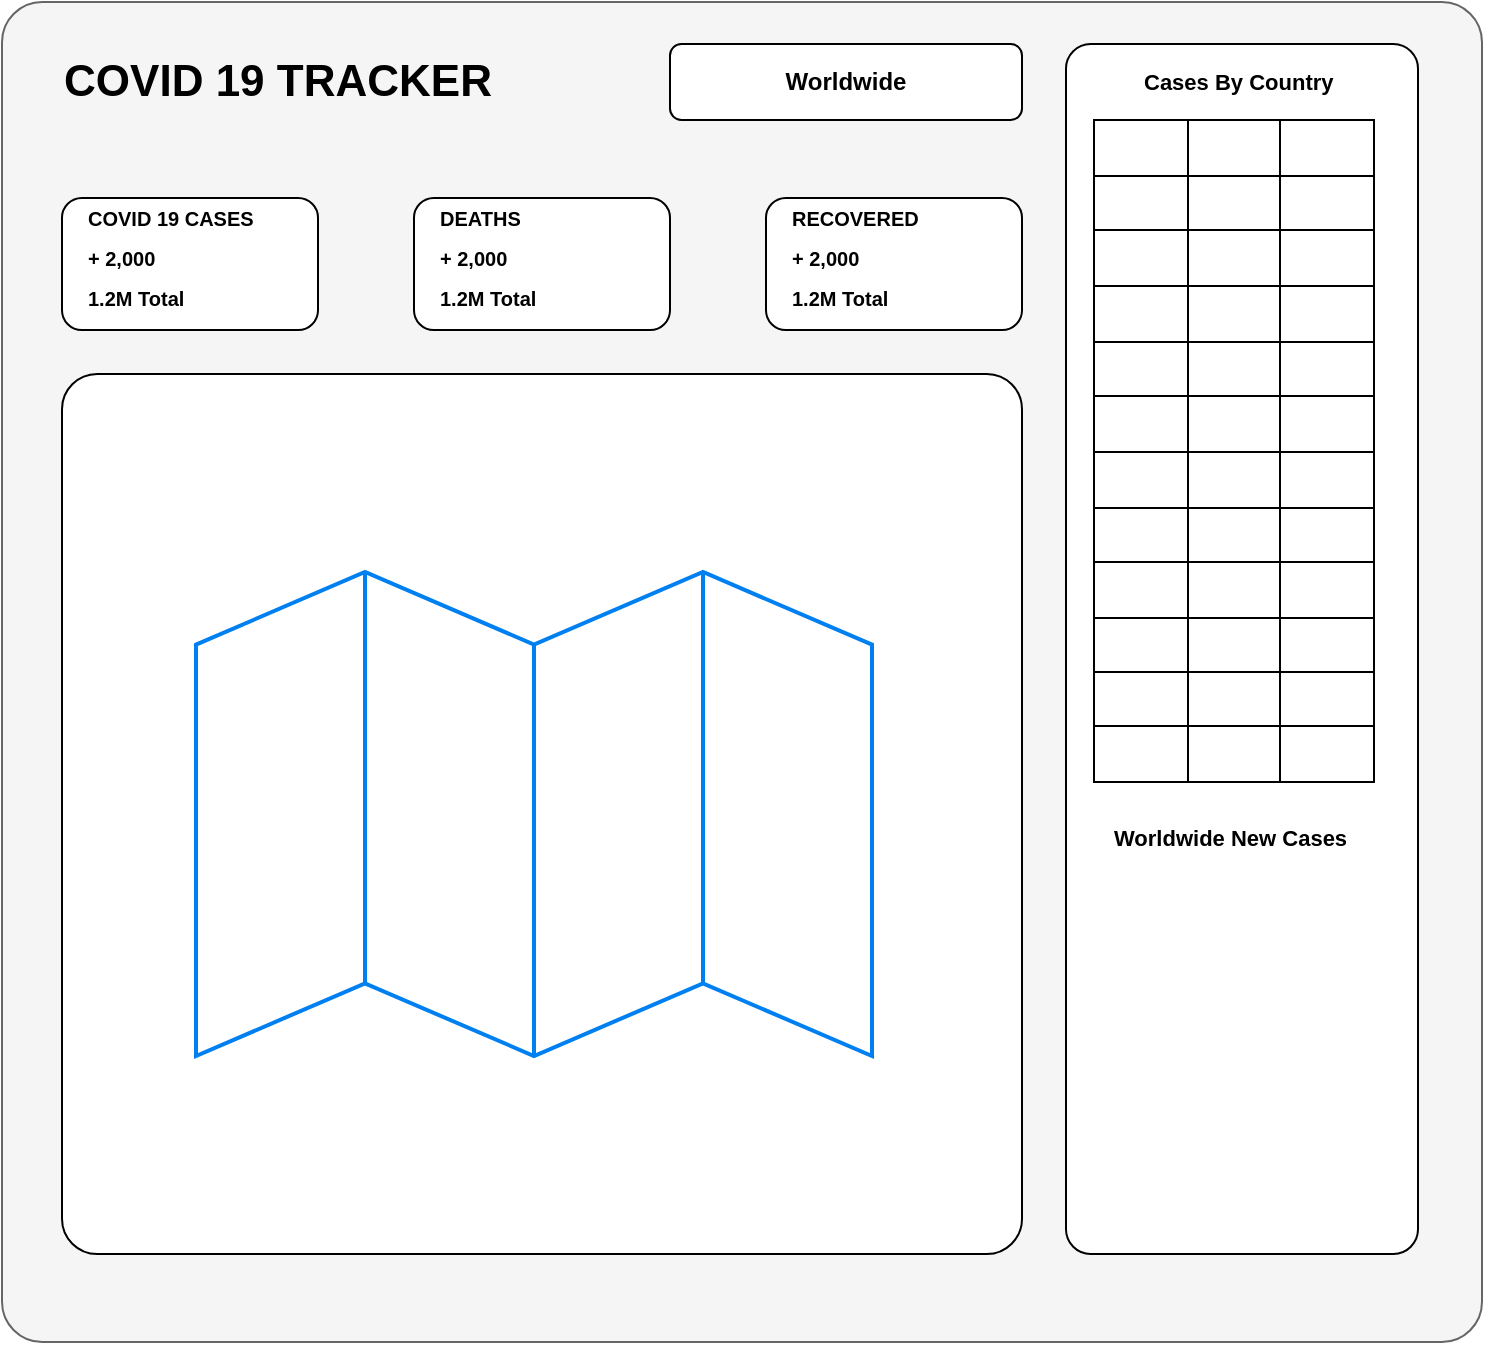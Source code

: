 <mxfile version="14.7.6" type="github">
  <diagram id="UH1svQBvka56L7ojRFq8" name="Page-1">
    <mxGraphModel dx="1824" dy="982" grid="1" gridSize="22" guides="1" tooltips="1" connect="1" arrows="1" fold="1" page="1" pageScale="1" pageWidth="827" pageHeight="1169" math="0" shadow="0">
      <root>
        <mxCell id="0" />
        <mxCell id="1" parent="0" />
        <mxCell id="-wr-d9q1bcaWO33mYSYX-2" value="" style="rounded=1;whiteSpace=wrap;html=1;arcSize=3;fillColor=#f5f5f5;strokeColor=#666666;fontColor=#333333;" vertex="1" parent="1">
          <mxGeometry x="40" y="320" width="740" height="670" as="geometry" />
        </mxCell>
        <mxCell id="-wr-d9q1bcaWO33mYSYX-3" value="&lt;font style=&quot;font-size: 22px&quot;&gt;&lt;b&gt;COVID 19 TRACKER&lt;/b&gt;&lt;/font&gt;" style="text;html=1;strokeColor=none;fillColor=none;align=center;verticalAlign=middle;whiteSpace=wrap;rounded=0;" vertex="1" parent="1">
          <mxGeometry x="70" y="350" width="216" height="20" as="geometry" />
        </mxCell>
        <mxCell id="-wr-d9q1bcaWO33mYSYX-12" value="" style="group" vertex="1" connectable="0" parent="1">
          <mxGeometry x="70" y="418" width="128" height="66" as="geometry" />
        </mxCell>
        <mxCell id="-wr-d9q1bcaWO33mYSYX-8" value="" style="rounded=1;whiteSpace=wrap;html=1;" vertex="1" parent="-wr-d9q1bcaWO33mYSYX-12">
          <mxGeometry width="128" height="66" as="geometry" />
        </mxCell>
        <mxCell id="-wr-d9q1bcaWO33mYSYX-9" value="&lt;font style=&quot;font-size: 10px&quot;&gt;&lt;b&gt;COVID 19 CASES&lt;/b&gt;&lt;/font&gt;" style="text;html=1;strokeColor=none;fillColor=none;align=left;verticalAlign=middle;whiteSpace=wrap;rounded=0;" vertex="1" parent="-wr-d9q1bcaWO33mYSYX-12">
          <mxGeometry x="11" width="106" height="20" as="geometry" />
        </mxCell>
        <mxCell id="-wr-d9q1bcaWO33mYSYX-10" value="&lt;font style=&quot;font-size: 10px&quot;&gt;&lt;b&gt;+ 2,000&lt;br&gt;&lt;/b&gt;&lt;/font&gt;" style="text;html=1;strokeColor=none;fillColor=none;align=left;verticalAlign=middle;whiteSpace=wrap;rounded=0;" vertex="1" parent="-wr-d9q1bcaWO33mYSYX-12">
          <mxGeometry x="11" y="20" width="62" height="20" as="geometry" />
        </mxCell>
        <mxCell id="-wr-d9q1bcaWO33mYSYX-11" value="&lt;font style=&quot;font-size: 10px&quot;&gt;&lt;b&gt;1.2M Total&lt;/b&gt;&lt;/font&gt;" style="text;html=1;strokeColor=none;fillColor=none;align=left;verticalAlign=middle;whiteSpace=wrap;rounded=0;" vertex="1" parent="-wr-d9q1bcaWO33mYSYX-12">
          <mxGeometry x="11" y="40" width="84" height="20" as="geometry" />
        </mxCell>
        <mxCell id="-wr-d9q1bcaWO33mYSYX-13" value="" style="group" vertex="1" connectable="0" parent="1">
          <mxGeometry x="246" y="418" width="128" height="66" as="geometry" />
        </mxCell>
        <mxCell id="-wr-d9q1bcaWO33mYSYX-14" value="" style="rounded=1;whiteSpace=wrap;html=1;" vertex="1" parent="-wr-d9q1bcaWO33mYSYX-13">
          <mxGeometry width="128" height="66" as="geometry" />
        </mxCell>
        <mxCell id="-wr-d9q1bcaWO33mYSYX-15" value="&lt;font style=&quot;font-size: 10px&quot;&gt;&lt;b&gt;DEATHS&lt;/b&gt;&lt;/font&gt;" style="text;html=1;strokeColor=none;fillColor=none;align=left;verticalAlign=middle;whiteSpace=wrap;rounded=0;" vertex="1" parent="-wr-d9q1bcaWO33mYSYX-13">
          <mxGeometry x="11" width="106" height="20" as="geometry" />
        </mxCell>
        <mxCell id="-wr-d9q1bcaWO33mYSYX-16" value="&lt;font style=&quot;font-size: 10px&quot;&gt;&lt;b&gt;+ 2,000&lt;br&gt;&lt;/b&gt;&lt;/font&gt;" style="text;html=1;strokeColor=none;fillColor=none;align=left;verticalAlign=middle;whiteSpace=wrap;rounded=0;" vertex="1" parent="-wr-d9q1bcaWO33mYSYX-13">
          <mxGeometry x="11" y="20" width="62" height="20" as="geometry" />
        </mxCell>
        <mxCell id="-wr-d9q1bcaWO33mYSYX-17" value="&lt;font style=&quot;font-size: 10px&quot;&gt;&lt;b&gt;1.2M Total&lt;/b&gt;&lt;/font&gt;" style="text;html=1;strokeColor=none;fillColor=none;align=left;verticalAlign=middle;whiteSpace=wrap;rounded=0;" vertex="1" parent="-wr-d9q1bcaWO33mYSYX-13">
          <mxGeometry x="11" y="40" width="84" height="20" as="geometry" />
        </mxCell>
        <mxCell id="-wr-d9q1bcaWO33mYSYX-18" value="" style="group" vertex="1" connectable="0" parent="1">
          <mxGeometry x="422" y="418" width="128" height="66" as="geometry" />
        </mxCell>
        <mxCell id="-wr-d9q1bcaWO33mYSYX-19" value="" style="rounded=1;whiteSpace=wrap;html=1;" vertex="1" parent="-wr-d9q1bcaWO33mYSYX-18">
          <mxGeometry width="128" height="66" as="geometry" />
        </mxCell>
        <mxCell id="-wr-d9q1bcaWO33mYSYX-20" value="&lt;span style=&quot;font-size: 10px&quot;&gt;&lt;b&gt;RECOVERED&lt;/b&gt;&lt;/span&gt;" style="text;html=1;strokeColor=none;fillColor=none;align=left;verticalAlign=middle;whiteSpace=wrap;rounded=0;" vertex="1" parent="-wr-d9q1bcaWO33mYSYX-18">
          <mxGeometry x="11" width="106" height="20" as="geometry" />
        </mxCell>
        <mxCell id="-wr-d9q1bcaWO33mYSYX-21" value="&lt;font style=&quot;font-size: 10px&quot;&gt;&lt;b&gt;+ 2,000&lt;br&gt;&lt;/b&gt;&lt;/font&gt;" style="text;html=1;strokeColor=none;fillColor=none;align=left;verticalAlign=middle;whiteSpace=wrap;rounded=0;" vertex="1" parent="-wr-d9q1bcaWO33mYSYX-18">
          <mxGeometry x="11" y="20" width="62" height="20" as="geometry" />
        </mxCell>
        <mxCell id="-wr-d9q1bcaWO33mYSYX-22" value="&lt;font style=&quot;font-size: 10px&quot;&gt;&lt;b&gt;1.2M Total&lt;/b&gt;&lt;/font&gt;" style="text;html=1;strokeColor=none;fillColor=none;align=left;verticalAlign=middle;whiteSpace=wrap;rounded=0;" vertex="1" parent="-wr-d9q1bcaWO33mYSYX-18">
          <mxGeometry x="11" y="40" width="84" height="20" as="geometry" />
        </mxCell>
        <mxCell id="-wr-d9q1bcaWO33mYSYX-23" value="" style="rounded=1;whiteSpace=wrap;html=1;align=left;arcSize=4;" vertex="1" parent="1">
          <mxGeometry x="70" y="506" width="480" height="440" as="geometry" />
        </mxCell>
        <mxCell id="-wr-d9q1bcaWO33mYSYX-24" value="" style="html=1;verticalLabelPosition=bottom;align=center;labelBackgroundColor=#ffffff;verticalAlign=top;strokeWidth=2;strokeColor=#0080F0;shadow=0;dashed=0;shape=mxgraph.ios7.icons.map;rounded=1;" vertex="1" parent="1">
          <mxGeometry x="137" y="605" width="338" height="242" as="geometry" />
        </mxCell>
        <mxCell id="-wr-d9q1bcaWO33mYSYX-25" value="" style="group" vertex="1" connectable="0" parent="1">
          <mxGeometry x="352" y="341" width="176" height="38" as="geometry" />
        </mxCell>
        <mxCell id="-wr-d9q1bcaWO33mYSYX-26" value="" style="group" vertex="1" connectable="0" parent="-wr-d9q1bcaWO33mYSYX-25">
          <mxGeometry x="22" width="176" height="38" as="geometry" />
        </mxCell>
        <mxCell id="-wr-d9q1bcaWO33mYSYX-4" value="" style="rounded=1;whiteSpace=wrap;html=1;" vertex="1" parent="-wr-d9q1bcaWO33mYSYX-26">
          <mxGeometry width="176" height="38" as="geometry" />
        </mxCell>
        <mxCell id="-wr-d9q1bcaWO33mYSYX-5" value="&lt;b&gt;Worldwide&lt;br&gt;&lt;/b&gt;" style="text;html=1;strokeColor=none;fillColor=none;align=center;verticalAlign=middle;whiteSpace=wrap;rounded=0;" vertex="1" parent="-wr-d9q1bcaWO33mYSYX-26">
          <mxGeometry x="12" y="9" width="152" height="20" as="geometry" />
        </mxCell>
        <mxCell id="-wr-d9q1bcaWO33mYSYX-27" value="" style="rounded=1;whiteSpace=wrap;html=1;align=left;arcSize=7;" vertex="1" parent="1">
          <mxGeometry x="572" y="341" width="176" height="605" as="geometry" />
        </mxCell>
        <mxCell id="-wr-d9q1bcaWO33mYSYX-28" value="&lt;font style=&quot;font-size: 11px&quot;&gt;&lt;b style=&quot;font-size: 11px&quot;&gt;Cases By Country&lt;/b&gt;&lt;/font&gt;" style="text;html=1;strokeColor=none;fillColor=none;align=left;verticalAlign=middle;whiteSpace=wrap;rounded=0;fontSize=11;" vertex="1" parent="1">
          <mxGeometry x="608.5" y="350" width="103" height="20" as="geometry" />
        </mxCell>
        <mxCell id="-wr-d9q1bcaWO33mYSYX-29" value="&lt;font style=&quot;font-size: 11px&quot;&gt;&lt;b style=&quot;font-size: 11px&quot;&gt;Worldwide New Cases&lt;/b&gt;&lt;/font&gt;" style="text;html=1;strokeColor=none;fillColor=none;align=left;verticalAlign=middle;whiteSpace=wrap;rounded=0;fontSize=11;" vertex="1" parent="1">
          <mxGeometry x="594" y="728" width="132" height="20" as="geometry" />
        </mxCell>
        <mxCell id="-wr-d9q1bcaWO33mYSYX-32" value="" style="shape=table;html=1;whiteSpace=wrap;startSize=0;container=1;collapsible=0;childLayout=tableLayout;rounded=0;fontSize=11;align=left;" vertex="1" parent="1">
          <mxGeometry x="586" y="379" width="140" height="83" as="geometry" />
        </mxCell>
        <mxCell id="-wr-d9q1bcaWO33mYSYX-33" value="" style="shape=partialRectangle;html=1;whiteSpace=wrap;collapsible=0;dropTarget=0;pointerEvents=0;fillColor=none;top=0;left=0;bottom=0;right=0;points=[[0,0.5],[1,0.5]];portConstraint=eastwest;" vertex="1" parent="-wr-d9q1bcaWO33mYSYX-32">
          <mxGeometry width="140" height="28" as="geometry" />
        </mxCell>
        <mxCell id="-wr-d9q1bcaWO33mYSYX-34" value="" style="shape=partialRectangle;html=1;whiteSpace=wrap;connectable=0;fillColor=none;top=0;left=0;bottom=0;right=0;overflow=hidden;" vertex="1" parent="-wr-d9q1bcaWO33mYSYX-33">
          <mxGeometry width="47" height="28" as="geometry" />
        </mxCell>
        <mxCell id="-wr-d9q1bcaWO33mYSYX-35" value="" style="shape=partialRectangle;html=1;whiteSpace=wrap;connectable=0;fillColor=none;top=0;left=0;bottom=0;right=0;overflow=hidden;" vertex="1" parent="-wr-d9q1bcaWO33mYSYX-33">
          <mxGeometry x="47" width="46" height="28" as="geometry" />
        </mxCell>
        <mxCell id="-wr-d9q1bcaWO33mYSYX-36" value="" style="shape=partialRectangle;html=1;whiteSpace=wrap;connectable=0;fillColor=none;top=0;left=0;bottom=0;right=0;overflow=hidden;" vertex="1" parent="-wr-d9q1bcaWO33mYSYX-33">
          <mxGeometry x="93" width="47" height="28" as="geometry" />
        </mxCell>
        <mxCell id="-wr-d9q1bcaWO33mYSYX-37" value="" style="shape=partialRectangle;html=1;whiteSpace=wrap;collapsible=0;dropTarget=0;pointerEvents=0;fillColor=none;top=0;left=0;bottom=0;right=0;points=[[0,0.5],[1,0.5]];portConstraint=eastwest;" vertex="1" parent="-wr-d9q1bcaWO33mYSYX-32">
          <mxGeometry y="28" width="140" height="27" as="geometry" />
        </mxCell>
        <mxCell id="-wr-d9q1bcaWO33mYSYX-38" value="" style="shape=partialRectangle;html=1;whiteSpace=wrap;connectable=0;fillColor=none;top=0;left=0;bottom=0;right=0;overflow=hidden;" vertex="1" parent="-wr-d9q1bcaWO33mYSYX-37">
          <mxGeometry width="47" height="27" as="geometry" />
        </mxCell>
        <mxCell id="-wr-d9q1bcaWO33mYSYX-39" value="" style="shape=partialRectangle;html=1;whiteSpace=wrap;connectable=0;fillColor=none;top=0;left=0;bottom=0;right=0;overflow=hidden;" vertex="1" parent="-wr-d9q1bcaWO33mYSYX-37">
          <mxGeometry x="47" width="46" height="27" as="geometry" />
        </mxCell>
        <mxCell id="-wr-d9q1bcaWO33mYSYX-40" value="" style="shape=partialRectangle;html=1;whiteSpace=wrap;connectable=0;fillColor=none;top=0;left=0;bottom=0;right=0;overflow=hidden;" vertex="1" parent="-wr-d9q1bcaWO33mYSYX-37">
          <mxGeometry x="93" width="47" height="27" as="geometry" />
        </mxCell>
        <mxCell id="-wr-d9q1bcaWO33mYSYX-41" value="" style="shape=partialRectangle;html=1;whiteSpace=wrap;collapsible=0;dropTarget=0;pointerEvents=0;fillColor=none;top=0;left=0;bottom=0;right=0;points=[[0,0.5],[1,0.5]];portConstraint=eastwest;" vertex="1" parent="-wr-d9q1bcaWO33mYSYX-32">
          <mxGeometry y="55" width="140" height="28" as="geometry" />
        </mxCell>
        <mxCell id="-wr-d9q1bcaWO33mYSYX-42" value="" style="shape=partialRectangle;html=1;whiteSpace=wrap;connectable=0;fillColor=none;top=0;left=0;bottom=0;right=0;overflow=hidden;" vertex="1" parent="-wr-d9q1bcaWO33mYSYX-41">
          <mxGeometry width="47" height="28" as="geometry" />
        </mxCell>
        <mxCell id="-wr-d9q1bcaWO33mYSYX-43" value="" style="shape=partialRectangle;html=1;whiteSpace=wrap;connectable=0;fillColor=none;top=0;left=0;bottom=0;right=0;overflow=hidden;" vertex="1" parent="-wr-d9q1bcaWO33mYSYX-41">
          <mxGeometry x="47" width="46" height="28" as="geometry" />
        </mxCell>
        <mxCell id="-wr-d9q1bcaWO33mYSYX-44" value="" style="shape=partialRectangle;html=1;whiteSpace=wrap;connectable=0;fillColor=none;top=0;left=0;bottom=0;right=0;overflow=hidden;" vertex="1" parent="-wr-d9q1bcaWO33mYSYX-41">
          <mxGeometry x="93" width="47" height="28" as="geometry" />
        </mxCell>
        <mxCell id="-wr-d9q1bcaWO33mYSYX-46" value="" style="shape=table;html=1;whiteSpace=wrap;startSize=0;container=1;collapsible=0;childLayout=tableLayout;rounded=0;fontSize=11;align=left;" vertex="1" parent="1">
          <mxGeometry x="586" y="462" width="140" height="83" as="geometry" />
        </mxCell>
        <mxCell id="-wr-d9q1bcaWO33mYSYX-47" value="" style="shape=partialRectangle;html=1;whiteSpace=wrap;collapsible=0;dropTarget=0;pointerEvents=0;fillColor=none;top=0;left=0;bottom=0;right=0;points=[[0,0.5],[1,0.5]];portConstraint=eastwest;" vertex="1" parent="-wr-d9q1bcaWO33mYSYX-46">
          <mxGeometry width="140" height="28" as="geometry" />
        </mxCell>
        <mxCell id="-wr-d9q1bcaWO33mYSYX-48" value="" style="shape=partialRectangle;html=1;whiteSpace=wrap;connectable=0;fillColor=none;top=0;left=0;bottom=0;right=0;overflow=hidden;" vertex="1" parent="-wr-d9q1bcaWO33mYSYX-47">
          <mxGeometry width="47" height="28" as="geometry" />
        </mxCell>
        <mxCell id="-wr-d9q1bcaWO33mYSYX-49" value="" style="shape=partialRectangle;html=1;whiteSpace=wrap;connectable=0;fillColor=none;top=0;left=0;bottom=0;right=0;overflow=hidden;" vertex="1" parent="-wr-d9q1bcaWO33mYSYX-47">
          <mxGeometry x="47" width="46" height="28" as="geometry" />
        </mxCell>
        <mxCell id="-wr-d9q1bcaWO33mYSYX-50" value="" style="shape=partialRectangle;html=1;whiteSpace=wrap;connectable=0;fillColor=none;top=0;left=0;bottom=0;right=0;overflow=hidden;" vertex="1" parent="-wr-d9q1bcaWO33mYSYX-47">
          <mxGeometry x="93" width="47" height="28" as="geometry" />
        </mxCell>
        <mxCell id="-wr-d9q1bcaWO33mYSYX-51" value="" style="shape=partialRectangle;html=1;whiteSpace=wrap;collapsible=0;dropTarget=0;pointerEvents=0;fillColor=none;top=0;left=0;bottom=0;right=0;points=[[0,0.5],[1,0.5]];portConstraint=eastwest;" vertex="1" parent="-wr-d9q1bcaWO33mYSYX-46">
          <mxGeometry y="28" width="140" height="27" as="geometry" />
        </mxCell>
        <mxCell id="-wr-d9q1bcaWO33mYSYX-52" value="" style="shape=partialRectangle;html=1;whiteSpace=wrap;connectable=0;fillColor=none;top=0;left=0;bottom=0;right=0;overflow=hidden;" vertex="1" parent="-wr-d9q1bcaWO33mYSYX-51">
          <mxGeometry width="47" height="27" as="geometry" />
        </mxCell>
        <mxCell id="-wr-d9q1bcaWO33mYSYX-53" value="" style="shape=partialRectangle;html=1;whiteSpace=wrap;connectable=0;fillColor=none;top=0;left=0;bottom=0;right=0;overflow=hidden;" vertex="1" parent="-wr-d9q1bcaWO33mYSYX-51">
          <mxGeometry x="47" width="46" height="27" as="geometry" />
        </mxCell>
        <mxCell id="-wr-d9q1bcaWO33mYSYX-54" value="" style="shape=partialRectangle;html=1;whiteSpace=wrap;connectable=0;fillColor=none;top=0;left=0;bottom=0;right=0;overflow=hidden;" vertex="1" parent="-wr-d9q1bcaWO33mYSYX-51">
          <mxGeometry x="93" width="47" height="27" as="geometry" />
        </mxCell>
        <mxCell id="-wr-d9q1bcaWO33mYSYX-55" value="" style="shape=partialRectangle;html=1;whiteSpace=wrap;collapsible=0;dropTarget=0;pointerEvents=0;fillColor=none;top=0;left=0;bottom=0;right=0;points=[[0,0.5],[1,0.5]];portConstraint=eastwest;" vertex="1" parent="-wr-d9q1bcaWO33mYSYX-46">
          <mxGeometry y="55" width="140" height="28" as="geometry" />
        </mxCell>
        <mxCell id="-wr-d9q1bcaWO33mYSYX-56" value="" style="shape=partialRectangle;html=1;whiteSpace=wrap;connectable=0;fillColor=none;top=0;left=0;bottom=0;right=0;overflow=hidden;" vertex="1" parent="-wr-d9q1bcaWO33mYSYX-55">
          <mxGeometry width="47" height="28" as="geometry" />
        </mxCell>
        <mxCell id="-wr-d9q1bcaWO33mYSYX-57" value="" style="shape=partialRectangle;html=1;whiteSpace=wrap;connectable=0;fillColor=none;top=0;left=0;bottom=0;right=0;overflow=hidden;" vertex="1" parent="-wr-d9q1bcaWO33mYSYX-55">
          <mxGeometry x="47" width="46" height="28" as="geometry" />
        </mxCell>
        <mxCell id="-wr-d9q1bcaWO33mYSYX-58" value="" style="shape=partialRectangle;html=1;whiteSpace=wrap;connectable=0;fillColor=none;top=0;left=0;bottom=0;right=0;overflow=hidden;" vertex="1" parent="-wr-d9q1bcaWO33mYSYX-55">
          <mxGeometry x="93" width="47" height="28" as="geometry" />
        </mxCell>
        <mxCell id="-wr-d9q1bcaWO33mYSYX-59" value="" style="shape=table;html=1;whiteSpace=wrap;startSize=0;container=1;collapsible=0;childLayout=tableLayout;rounded=0;fontSize=11;align=left;" vertex="1" parent="1">
          <mxGeometry x="586" y="545" width="140" height="83" as="geometry" />
        </mxCell>
        <mxCell id="-wr-d9q1bcaWO33mYSYX-60" value="" style="shape=partialRectangle;html=1;whiteSpace=wrap;collapsible=0;dropTarget=0;pointerEvents=0;fillColor=none;top=0;left=0;bottom=0;right=0;points=[[0,0.5],[1,0.5]];portConstraint=eastwest;" vertex="1" parent="-wr-d9q1bcaWO33mYSYX-59">
          <mxGeometry width="140" height="28" as="geometry" />
        </mxCell>
        <mxCell id="-wr-d9q1bcaWO33mYSYX-61" value="" style="shape=partialRectangle;html=1;whiteSpace=wrap;connectable=0;fillColor=none;top=0;left=0;bottom=0;right=0;overflow=hidden;" vertex="1" parent="-wr-d9q1bcaWO33mYSYX-60">
          <mxGeometry width="47" height="28" as="geometry" />
        </mxCell>
        <mxCell id="-wr-d9q1bcaWO33mYSYX-62" value="" style="shape=partialRectangle;html=1;whiteSpace=wrap;connectable=0;fillColor=none;top=0;left=0;bottom=0;right=0;overflow=hidden;" vertex="1" parent="-wr-d9q1bcaWO33mYSYX-60">
          <mxGeometry x="47" width="46" height="28" as="geometry" />
        </mxCell>
        <mxCell id="-wr-d9q1bcaWO33mYSYX-63" value="" style="shape=partialRectangle;html=1;whiteSpace=wrap;connectable=0;fillColor=none;top=0;left=0;bottom=0;right=0;overflow=hidden;" vertex="1" parent="-wr-d9q1bcaWO33mYSYX-60">
          <mxGeometry x="93" width="47" height="28" as="geometry" />
        </mxCell>
        <mxCell id="-wr-d9q1bcaWO33mYSYX-64" value="" style="shape=partialRectangle;html=1;whiteSpace=wrap;collapsible=0;dropTarget=0;pointerEvents=0;fillColor=none;top=0;left=0;bottom=0;right=0;points=[[0,0.5],[1,0.5]];portConstraint=eastwest;" vertex="1" parent="-wr-d9q1bcaWO33mYSYX-59">
          <mxGeometry y="28" width="140" height="27" as="geometry" />
        </mxCell>
        <mxCell id="-wr-d9q1bcaWO33mYSYX-65" value="" style="shape=partialRectangle;html=1;whiteSpace=wrap;connectable=0;fillColor=none;top=0;left=0;bottom=0;right=0;overflow=hidden;" vertex="1" parent="-wr-d9q1bcaWO33mYSYX-64">
          <mxGeometry width="47" height="27" as="geometry" />
        </mxCell>
        <mxCell id="-wr-d9q1bcaWO33mYSYX-66" value="" style="shape=partialRectangle;html=1;whiteSpace=wrap;connectable=0;fillColor=none;top=0;left=0;bottom=0;right=0;overflow=hidden;" vertex="1" parent="-wr-d9q1bcaWO33mYSYX-64">
          <mxGeometry x="47" width="46" height="27" as="geometry" />
        </mxCell>
        <mxCell id="-wr-d9q1bcaWO33mYSYX-67" value="" style="shape=partialRectangle;html=1;whiteSpace=wrap;connectable=0;fillColor=none;top=0;left=0;bottom=0;right=0;overflow=hidden;" vertex="1" parent="-wr-d9q1bcaWO33mYSYX-64">
          <mxGeometry x="93" width="47" height="27" as="geometry" />
        </mxCell>
        <mxCell id="-wr-d9q1bcaWO33mYSYX-68" value="" style="shape=partialRectangle;html=1;whiteSpace=wrap;collapsible=0;dropTarget=0;pointerEvents=0;fillColor=none;top=0;left=0;bottom=0;right=0;points=[[0,0.5],[1,0.5]];portConstraint=eastwest;" vertex="1" parent="-wr-d9q1bcaWO33mYSYX-59">
          <mxGeometry y="55" width="140" height="28" as="geometry" />
        </mxCell>
        <mxCell id="-wr-d9q1bcaWO33mYSYX-69" value="" style="shape=partialRectangle;html=1;whiteSpace=wrap;connectable=0;fillColor=none;top=0;left=0;bottom=0;right=0;overflow=hidden;" vertex="1" parent="-wr-d9q1bcaWO33mYSYX-68">
          <mxGeometry width="47" height="28" as="geometry" />
        </mxCell>
        <mxCell id="-wr-d9q1bcaWO33mYSYX-70" value="" style="shape=partialRectangle;html=1;whiteSpace=wrap;connectable=0;fillColor=none;top=0;left=0;bottom=0;right=0;overflow=hidden;" vertex="1" parent="-wr-d9q1bcaWO33mYSYX-68">
          <mxGeometry x="47" width="46" height="28" as="geometry" />
        </mxCell>
        <mxCell id="-wr-d9q1bcaWO33mYSYX-71" value="" style="shape=partialRectangle;html=1;whiteSpace=wrap;connectable=0;fillColor=none;top=0;left=0;bottom=0;right=0;overflow=hidden;" vertex="1" parent="-wr-d9q1bcaWO33mYSYX-68">
          <mxGeometry x="93" width="47" height="28" as="geometry" />
        </mxCell>
        <mxCell id="-wr-d9q1bcaWO33mYSYX-72" value="" style="shape=table;html=1;whiteSpace=wrap;startSize=0;container=1;collapsible=0;childLayout=tableLayout;rounded=0;fontSize=11;align=left;" vertex="1" parent="1">
          <mxGeometry x="586" y="628" width="140" height="82" as="geometry" />
        </mxCell>
        <mxCell id="-wr-d9q1bcaWO33mYSYX-73" value="" style="shape=partialRectangle;html=1;whiteSpace=wrap;collapsible=0;dropTarget=0;pointerEvents=0;fillColor=none;top=0;left=0;bottom=0;right=0;points=[[0,0.5],[1,0.5]];portConstraint=eastwest;" vertex="1" parent="-wr-d9q1bcaWO33mYSYX-72">
          <mxGeometry width="140" height="27" as="geometry" />
        </mxCell>
        <mxCell id="-wr-d9q1bcaWO33mYSYX-74" value="" style="shape=partialRectangle;html=1;whiteSpace=wrap;connectable=0;fillColor=none;top=0;left=0;bottom=0;right=0;overflow=hidden;" vertex="1" parent="-wr-d9q1bcaWO33mYSYX-73">
          <mxGeometry width="47" height="27" as="geometry" />
        </mxCell>
        <mxCell id="-wr-d9q1bcaWO33mYSYX-75" value="" style="shape=partialRectangle;html=1;whiteSpace=wrap;connectable=0;fillColor=none;top=0;left=0;bottom=0;right=0;overflow=hidden;" vertex="1" parent="-wr-d9q1bcaWO33mYSYX-73">
          <mxGeometry x="47" width="46" height="27" as="geometry" />
        </mxCell>
        <mxCell id="-wr-d9q1bcaWO33mYSYX-76" value="" style="shape=partialRectangle;html=1;whiteSpace=wrap;connectable=0;fillColor=none;top=0;left=0;bottom=0;right=0;overflow=hidden;" vertex="1" parent="-wr-d9q1bcaWO33mYSYX-73">
          <mxGeometry x="93" width="47" height="27" as="geometry" />
        </mxCell>
        <mxCell id="-wr-d9q1bcaWO33mYSYX-77" value="" style="shape=partialRectangle;html=1;whiteSpace=wrap;collapsible=0;dropTarget=0;pointerEvents=0;fillColor=none;top=0;left=0;bottom=0;right=0;points=[[0,0.5],[1,0.5]];portConstraint=eastwest;" vertex="1" parent="-wr-d9q1bcaWO33mYSYX-72">
          <mxGeometry y="27" width="140" height="27" as="geometry" />
        </mxCell>
        <mxCell id="-wr-d9q1bcaWO33mYSYX-78" value="" style="shape=partialRectangle;html=1;whiteSpace=wrap;connectable=0;fillColor=none;top=0;left=0;bottom=0;right=0;overflow=hidden;" vertex="1" parent="-wr-d9q1bcaWO33mYSYX-77">
          <mxGeometry width="47" height="27" as="geometry" />
        </mxCell>
        <mxCell id="-wr-d9q1bcaWO33mYSYX-79" value="" style="shape=partialRectangle;html=1;whiteSpace=wrap;connectable=0;fillColor=none;top=0;left=0;bottom=0;right=0;overflow=hidden;" vertex="1" parent="-wr-d9q1bcaWO33mYSYX-77">
          <mxGeometry x="47" width="46" height="27" as="geometry" />
        </mxCell>
        <mxCell id="-wr-d9q1bcaWO33mYSYX-80" value="" style="shape=partialRectangle;html=1;whiteSpace=wrap;connectable=0;fillColor=none;top=0;left=0;bottom=0;right=0;overflow=hidden;" vertex="1" parent="-wr-d9q1bcaWO33mYSYX-77">
          <mxGeometry x="93" width="47" height="27" as="geometry" />
        </mxCell>
        <mxCell id="-wr-d9q1bcaWO33mYSYX-81" value="" style="shape=partialRectangle;html=1;whiteSpace=wrap;collapsible=0;dropTarget=0;pointerEvents=0;fillColor=none;top=0;left=0;bottom=0;right=0;points=[[0,0.5],[1,0.5]];portConstraint=eastwest;" vertex="1" parent="-wr-d9q1bcaWO33mYSYX-72">
          <mxGeometry y="54" width="140" height="28" as="geometry" />
        </mxCell>
        <mxCell id="-wr-d9q1bcaWO33mYSYX-82" value="" style="shape=partialRectangle;html=1;whiteSpace=wrap;connectable=0;fillColor=none;top=0;left=0;bottom=0;right=0;overflow=hidden;" vertex="1" parent="-wr-d9q1bcaWO33mYSYX-81">
          <mxGeometry width="47" height="28" as="geometry" />
        </mxCell>
        <mxCell id="-wr-d9q1bcaWO33mYSYX-83" value="" style="shape=partialRectangle;html=1;whiteSpace=wrap;connectable=0;fillColor=none;top=0;left=0;bottom=0;right=0;overflow=hidden;" vertex="1" parent="-wr-d9q1bcaWO33mYSYX-81">
          <mxGeometry x="47" width="46" height="28" as="geometry" />
        </mxCell>
        <mxCell id="-wr-d9q1bcaWO33mYSYX-84" value="" style="shape=partialRectangle;html=1;whiteSpace=wrap;connectable=0;fillColor=none;top=0;left=0;bottom=0;right=0;overflow=hidden;" vertex="1" parent="-wr-d9q1bcaWO33mYSYX-81">
          <mxGeometry x="93" width="47" height="28" as="geometry" />
        </mxCell>
        <mxCell id="-wr-d9q1bcaWO33mYSYX-85" value="" style="shape=image;html=1;verticalAlign=top;verticalLabelPosition=bottom;labelBackgroundColor=#ffffff;imageAspect=0;aspect=fixed;image=https://cdn2.iconfinder.com/data/icons/infographic-bar-vol-9-1/512/29-128.png;rounded=0;fontSize=11;" vertex="1" parent="1">
          <mxGeometry x="579" y="748" width="154" height="154" as="geometry" />
        </mxCell>
      </root>
    </mxGraphModel>
  </diagram>
</mxfile>
